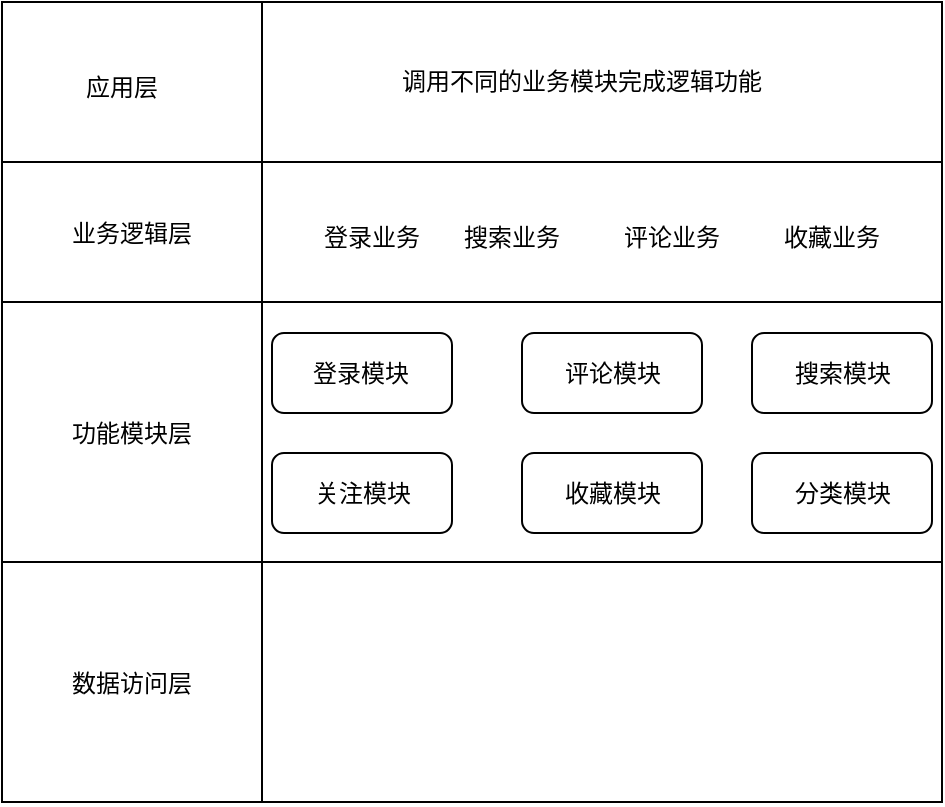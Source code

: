 <mxfile version="12.2.4" pages="1"><diagram id="Q4hIpge4gv-NYZbE3-2U" name="Page-1"><mxGraphModel dx="664" dy="435" grid="1" gridSize="10" guides="1" tooltips="1" connect="1" arrows="1" fold="1" page="1" pageScale="1" pageWidth="850" pageHeight="1100" math="0" shadow="0"><root><mxCell id="0"/><mxCell id="1" parent="0"/><mxCell id="4" value="" style="rounded=0;whiteSpace=wrap;html=1;" parent="1" vertex="1"><mxGeometry x="80" y="260" width="470" height="80" as="geometry"/></mxCell><mxCell id="5" value="" style="rounded=0;whiteSpace=wrap;html=1;" parent="1" vertex="1"><mxGeometry x="80" y="340" width="470" height="70" as="geometry"/></mxCell><mxCell id="6" value="" style="rounded=0;whiteSpace=wrap;html=1;" parent="1" vertex="1"><mxGeometry x="80" y="410" width="470" height="130" as="geometry"/></mxCell><mxCell id="8" value="" style="rounded=0;whiteSpace=wrap;html=1;" parent="1" vertex="1"><mxGeometry x="80" y="540" width="470" height="120" as="geometry"/></mxCell><mxCell id="9" value="" style="endArrow=none;html=1;" parent="1" edge="1"><mxGeometry width="50" height="50" relative="1" as="geometry"><mxPoint x="210" y="660" as="sourcePoint"/><mxPoint x="210" y="260" as="targetPoint"/></mxGeometry></mxCell><mxCell id="10" value="应用层" style="text;html=1;strokeColor=none;fillColor=none;align=center;verticalAlign=middle;whiteSpace=wrap;rounded=0;" parent="1" vertex="1"><mxGeometry x="110" y="290" width="60" height="25" as="geometry"/></mxCell><mxCell id="14" value="业务逻辑层" style="text;html=1;strokeColor=none;fillColor=none;align=center;verticalAlign=middle;whiteSpace=wrap;rounded=0;" parent="1" vertex="1"><mxGeometry x="110" y="363" width="70" height="25" as="geometry"/></mxCell><mxCell id="15" value="功能模块层" style="text;html=1;strokeColor=none;fillColor=none;align=center;verticalAlign=middle;whiteSpace=wrap;rounded=0;" parent="1" vertex="1"><mxGeometry x="110" y="463" width="70" height="25" as="geometry"/></mxCell><mxCell id="16" value="数据访问层" style="text;html=1;strokeColor=none;fillColor=none;align=center;verticalAlign=middle;whiteSpace=wrap;rounded=0;" parent="1" vertex="1"><mxGeometry x="110" y="588" width="70" height="25" as="geometry"/></mxCell><mxCell id="17" value="调用不同的业务模块完成逻辑功能" style="text;html=1;strokeColor=none;fillColor=none;align=center;verticalAlign=middle;whiteSpace=wrap;rounded=0;" parent="1" vertex="1"><mxGeometry x="235" y="290" width="270" height="20" as="geometry"/></mxCell><mxCell id="18" value="登录业务" style="text;html=1;strokeColor=none;fillColor=none;align=center;verticalAlign=middle;whiteSpace=wrap;rounded=0;" parent="1" vertex="1"><mxGeometry x="230" y="368" width="70" height="20" as="geometry"/></mxCell><mxCell id="19" value="搜索业务" style="text;html=1;strokeColor=none;fillColor=none;align=center;verticalAlign=middle;whiteSpace=wrap;rounded=0;" parent="1" vertex="1"><mxGeometry x="300" y="368" width="70" height="20" as="geometry"/></mxCell><mxCell id="20" value="评论业务" style="text;html=1;strokeColor=none;fillColor=none;align=center;verticalAlign=middle;whiteSpace=wrap;rounded=0;" parent="1" vertex="1"><mxGeometry x="380" y="368" width="70" height="20" as="geometry"/></mxCell><mxCell id="21" value="收藏业务" style="text;html=1;strokeColor=none;fillColor=none;align=center;verticalAlign=middle;whiteSpace=wrap;rounded=0;" parent="1" vertex="1"><mxGeometry x="460" y="368" width="70" height="20" as="geometry"/></mxCell><mxCell id="29" value="" style="rounded=1;whiteSpace=wrap;html=1;" vertex="1" parent="1"><mxGeometry x="215" y="425.5" width="90" height="40" as="geometry"/></mxCell><mxCell id="30" value="登录模块" style="text;html=1;strokeColor=none;fillColor=none;align=center;verticalAlign=middle;whiteSpace=wrap;rounded=0;" vertex="1" parent="1"><mxGeometry x="233" y="435.5" width="53" height="20" as="geometry"/></mxCell><mxCell id="32" value="" style="rounded=1;whiteSpace=wrap;html=1;" vertex="1" parent="1"><mxGeometry x="340" y="425.5" width="90" height="40" as="geometry"/></mxCell><mxCell id="33" value="评论模块" style="text;html=1;strokeColor=none;fillColor=none;align=center;verticalAlign=middle;whiteSpace=wrap;rounded=0;" vertex="1" parent="1"><mxGeometry x="357.5" y="435.5" width="55" height="20" as="geometry"/></mxCell><mxCell id="34" value="" style="rounded=1;whiteSpace=wrap;html=1;" vertex="1" parent="1"><mxGeometry x="455" y="425.5" width="90" height="40" as="geometry"/></mxCell><mxCell id="35" value="搜索模块" style="text;html=1;strokeColor=none;fillColor=none;align=center;verticalAlign=middle;whiteSpace=wrap;rounded=0;" vertex="1" parent="1"><mxGeometry x="472.5" y="435.5" width="55" height="20" as="geometry"/></mxCell><mxCell id="36" value="" style="rounded=1;whiteSpace=wrap;html=1;" vertex="1" parent="1"><mxGeometry x="215" y="485.5" width="90" height="40" as="geometry"/></mxCell><mxCell id="37" value="关注模块" style="text;html=1;strokeColor=none;fillColor=none;align=center;verticalAlign=middle;whiteSpace=wrap;rounded=0;" vertex="1" parent="1"><mxGeometry x="232.5" y="495.5" width="55" height="20" as="geometry"/></mxCell><mxCell id="38" value="" style="rounded=1;whiteSpace=wrap;html=1;" vertex="1" parent="1"><mxGeometry x="340" y="485.5" width="90" height="40" as="geometry"/></mxCell><mxCell id="39" value="收藏模块" style="text;html=1;strokeColor=none;fillColor=none;align=center;verticalAlign=middle;whiteSpace=wrap;rounded=0;" vertex="1" parent="1"><mxGeometry x="357.5" y="495.5" width="55" height="20" as="geometry"/></mxCell><mxCell id="40" value="" style="rounded=1;whiteSpace=wrap;html=1;" vertex="1" parent="1"><mxGeometry x="455" y="485.5" width="90" height="40" as="geometry"/></mxCell><mxCell id="41" value="分类模块" style="text;html=1;strokeColor=none;fillColor=none;align=center;verticalAlign=middle;whiteSpace=wrap;rounded=0;" vertex="1" parent="1"><mxGeometry x="472.5" y="495.5" width="55" height="20" as="geometry"/></mxCell></root></mxGraphModel></diagram></mxfile>